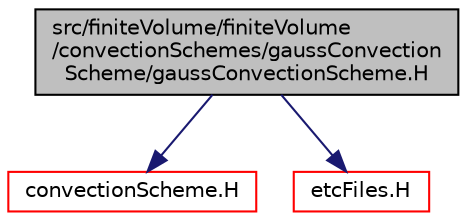 digraph "src/finiteVolume/finiteVolume/convectionSchemes/gaussConvectionScheme/gaussConvectionScheme.H"
{
  bgcolor="transparent";
  edge [fontname="Helvetica",fontsize="10",labelfontname="Helvetica",labelfontsize="10"];
  node [fontname="Helvetica",fontsize="10",shape=record];
  Node0 [label="src/finiteVolume/finiteVolume\l/convectionSchemes/gaussConvection\lScheme/gaussConvectionScheme.H",height=0.2,width=0.4,color="black", fillcolor="grey75", style="filled", fontcolor="black"];
  Node0 -> Node1 [color="midnightblue",fontsize="10",style="solid",fontname="Helvetica"];
  Node1 [label="convectionScheme.H",height=0.2,width=0.4,color="red",URL="$a02933.html"];
  Node0 -> Node99 [color="midnightblue",fontsize="10",style="solid",fontname="Helvetica"];
  Node99 [label="etcFiles.H",height=0.2,width=0.4,color="red",URL="$a10994.html",tooltip="Functions to search &#39;etc&#39; directories for configuration files etc. "];
}
